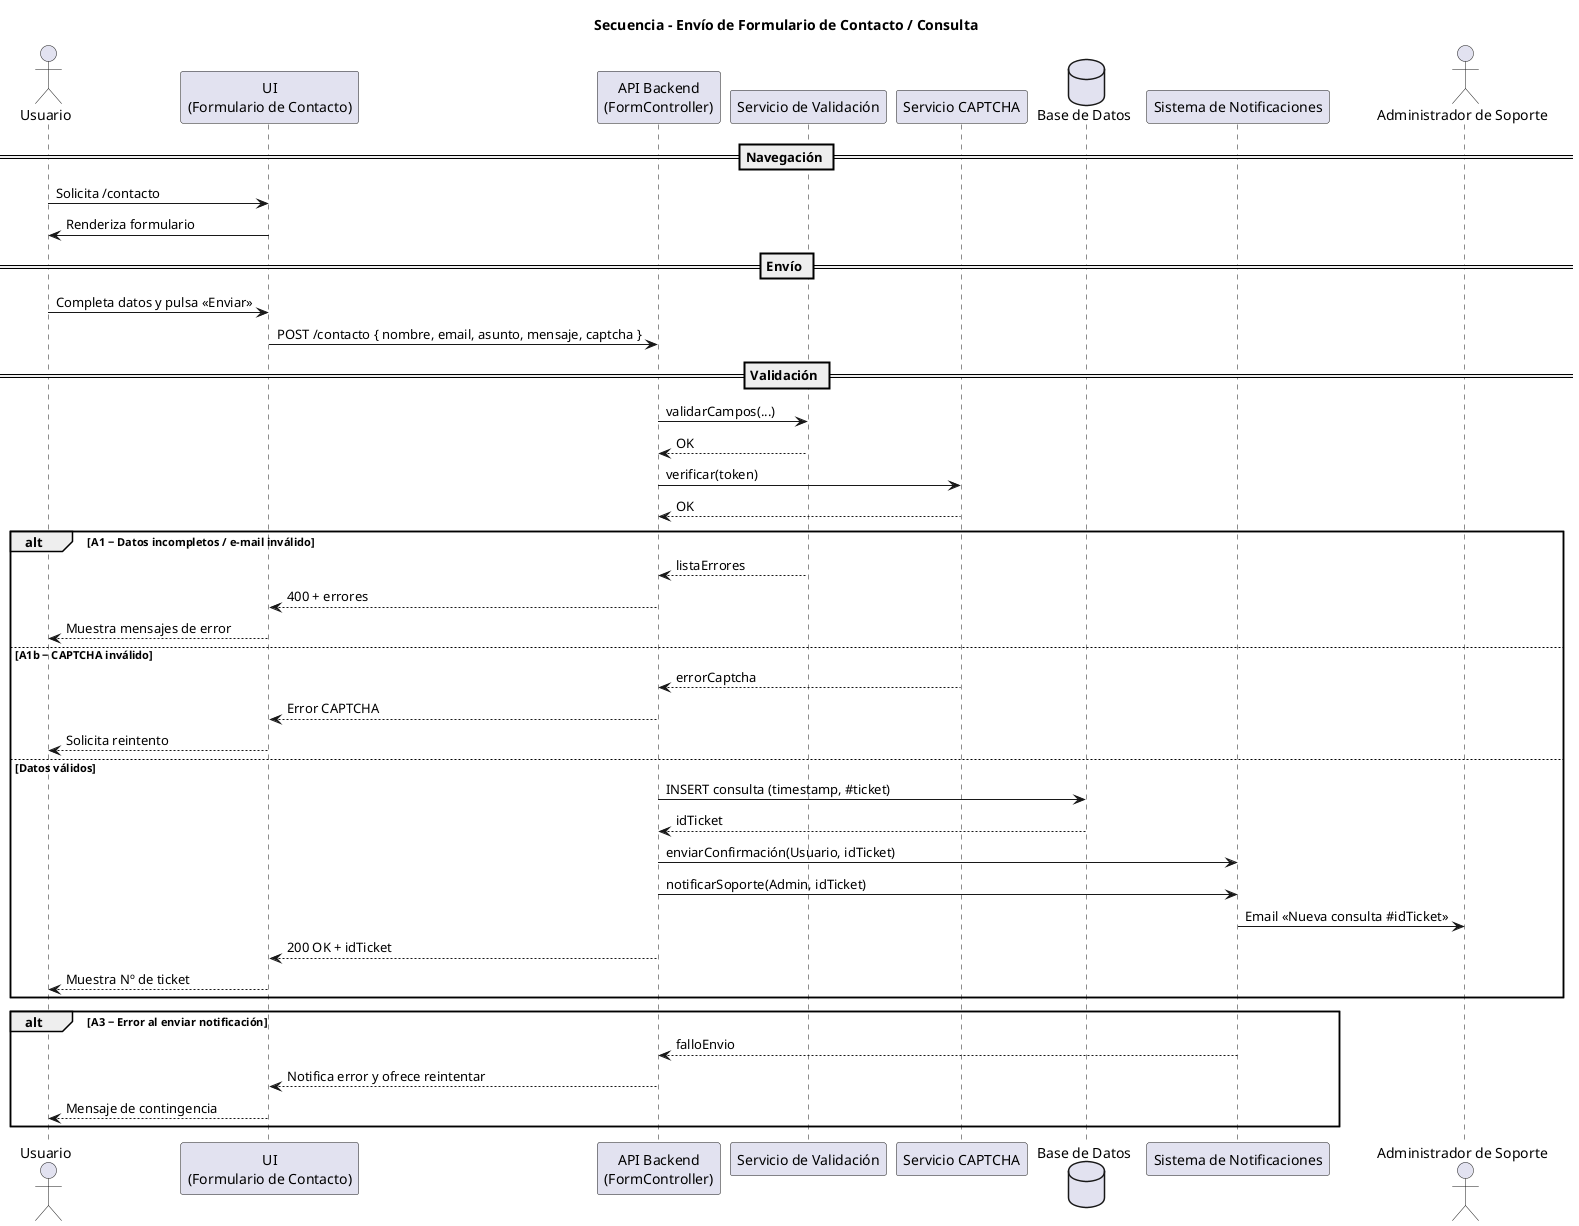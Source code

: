 @startuml
title Secuencia – Envío de Formulario de Contacto / Consulta

actor Usuario
participant "UI\n(Formulario de Contacto)" as UI
participant "API Backend\n(FormController)" as API
participant "Servicio de Validación" as VAL
participant "Servicio CAPTCHA" as CAPTCHA
database   "Base de Datos" as DB
participant "Sistema de Notificaciones" as NOTIF
actor "Administrador de Soporte" as Admin

== Navegación ==
Usuario -> UI   : Solicita /contacto
UI     -> Usuario : Renderiza formulario

== Envío ==
Usuario -> UI   : Completa datos y pulsa «Enviar»
UI   -> API     : POST /contacto { nombre, email, asunto, mensaje, captcha }

== Validación ==
API  -> VAL     : validarCampos(...)
VAL  --> API    : OK
API  -> CAPTCHA : verificar(token)
CAPTCHA --> API : OK

alt A1 ‒ Datos incompletos / e-mail inválido
    VAL --> API    : listaErrores
    API --> UI     : 400 + errores
    UI  --> Usuario: Muestra mensajes de error
else A1b ‒ CAPTCHA inválido
    CAPTCHA --> API: errorCaptcha
    API     --> UI : Error CAPTCHA
    UI      --> Usuario: Solicita reintento
else Datos válidos
    API -> DB      : INSERT consulta (timestamp, #ticket)
    DB  --> API    : idTicket
    API -> NOTIF   : enviarConfirmación(Usuario, idTicket)
    API -> NOTIF   : notificarSoporte(Admin, idTicket)
    NOTIF -> Admin : Email «Nueva consulta #idTicket»
    API --> UI     : 200 OK + idTicket
    UI  --> Usuario: Muestra Nº de ticket
end

alt A3 ‒ Error al enviar notificación
    NOTIF --> API  : falloEnvio
    API   --> UI   : Notifica error y ofrece reintentar
    UI    --> Usuario: Mensaje de contingencia
end
@enduml